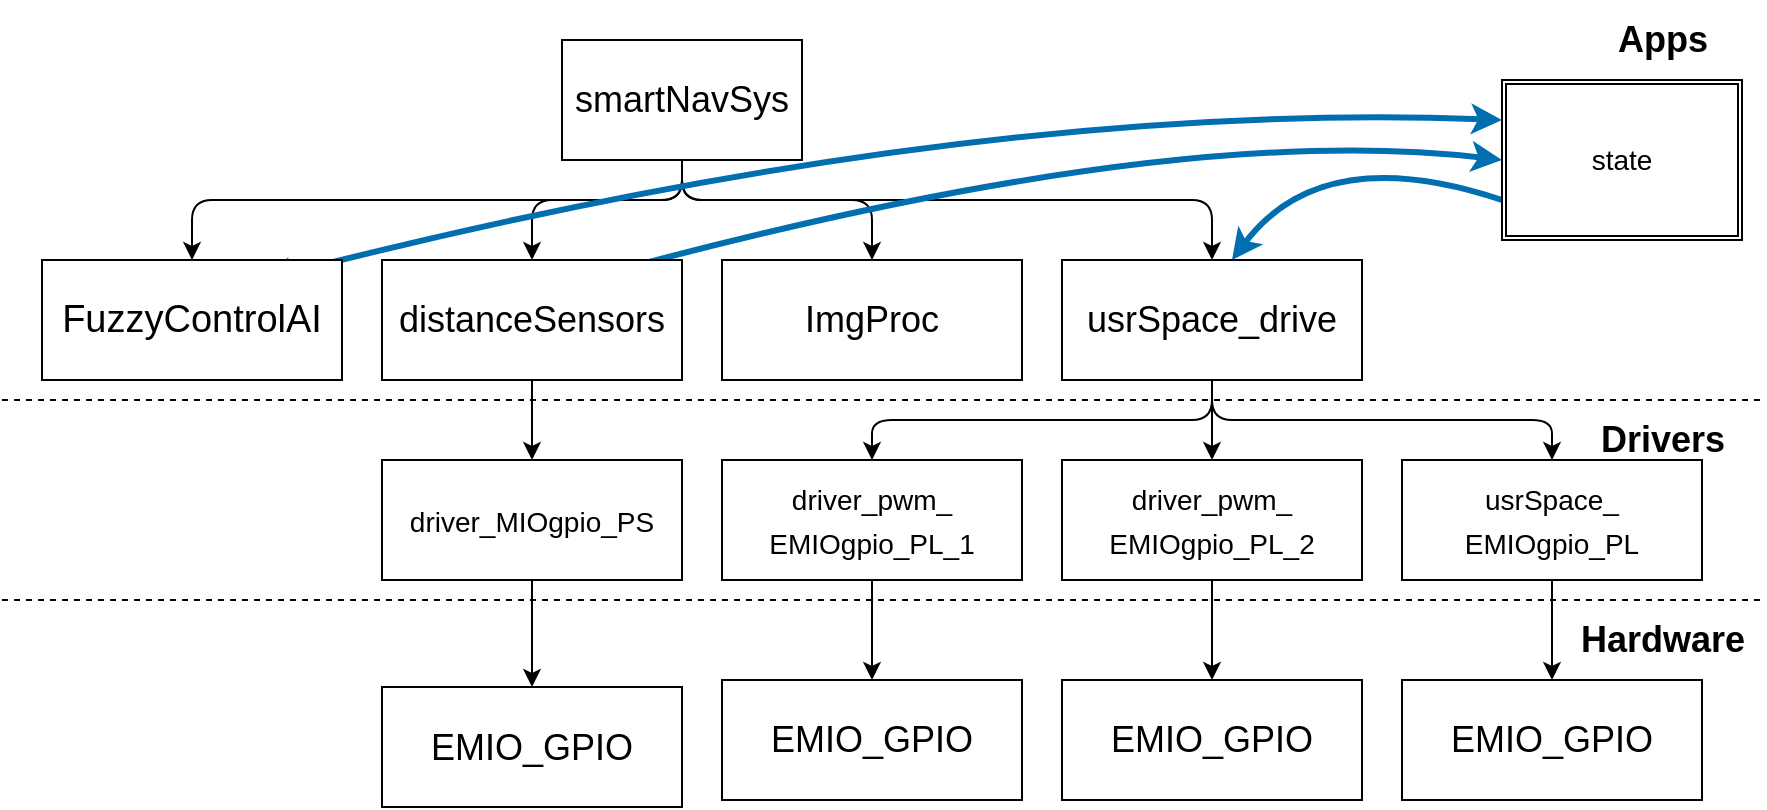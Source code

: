 <mxfile>
    <diagram id="Lh2V6kkWJeTsns9pRhTM" name="Page-1">
        <mxGraphModel dx="1471" dy="1194" grid="1" gridSize="10" guides="1" tooltips="1" connect="1" arrows="1" fold="1" page="1" pageScale="1" pageWidth="500" pageHeight="500" math="0" shadow="0">
            <root>
                <mxCell id="0"/>
                <mxCell id="1" parent="0"/>
                <mxCell id="11" style="edgeStyle=orthogonalEdgeStyle;html=1;entryX=0.5;entryY=0;entryDx=0;entryDy=0;rounded=1;" edge="1" parent="1" target="45">
                    <mxGeometry relative="1" as="geometry">
                        <mxPoint x="340" y="80" as="sourcePoint"/>
                        <mxPoint x="100" y="180" as="targetPoint"/>
                        <Array as="points">
                            <mxPoint x="340" y="140"/>
                            <mxPoint x="95" y="140"/>
                        </Array>
                    </mxGeometry>
                </mxCell>
                <mxCell id="12" style="edgeStyle=orthogonalEdgeStyle;rounded=1;html=1;entryX=0.5;entryY=0;entryDx=0;entryDy=0;" edge="1" parent="1" target="47">
                    <mxGeometry relative="1" as="geometry">
                        <mxPoint x="340" y="80" as="sourcePoint"/>
                        <mxPoint x="420" y="180" as="targetPoint"/>
                        <Array as="points">
                            <mxPoint x="340" y="140"/>
                            <mxPoint x="435" y="140"/>
                        </Array>
                    </mxGeometry>
                </mxCell>
                <mxCell id="13" style="edgeStyle=orthogonalEdgeStyle;rounded=1;html=1;entryX=0.5;entryY=0;entryDx=0;entryDy=0;" edge="1" parent="1" target="46">
                    <mxGeometry relative="1" as="geometry">
                        <mxPoint x="340" y="80" as="sourcePoint"/>
                        <mxPoint x="260" y="180.0" as="targetPoint"/>
                        <Array as="points">
                            <mxPoint x="340" y="140"/>
                            <mxPoint x="265" y="140"/>
                        </Array>
                    </mxGeometry>
                </mxCell>
                <mxCell id="14" style="edgeStyle=orthogonalEdgeStyle;rounded=1;html=1;exitX=0.5;exitY=1;exitDx=0;exitDy=0;entryX=0.5;entryY=0;entryDx=0;entryDy=0;" edge="1" parent="1" source="44" target="48">
                    <mxGeometry relative="1" as="geometry">
                        <mxPoint x="340" y="80" as="sourcePoint"/>
                        <mxPoint x="580.029" y="170" as="targetPoint"/>
                        <Array as="points">
                            <mxPoint x="340" y="140"/>
                            <mxPoint x="605" y="140"/>
                        </Array>
                    </mxGeometry>
                </mxCell>
                <mxCell id="30" style="edgeStyle=none;curved=1;html=1;exitX=0.75;exitY=0;exitDx=0;exitDy=0;entryX=0;entryY=0.25;entryDx=0;entryDy=0;startArrow=classic;startFill=1;elbow=vertical;fillColor=#1ba1e2;strokeColor=#006EAF;strokeWidth=3;" edge="1" parent="1" target="28">
                    <mxGeometry relative="1" as="geometry">
                        <mxPoint x="130" y="180" as="sourcePoint"/>
                        <Array as="points">
                            <mxPoint x="480" y="90"/>
                        </Array>
                    </mxGeometry>
                </mxCell>
                <mxCell id="29" style="html=1;entryX=0;entryY=0.5;entryDx=0;entryDy=0;startArrow=none;startFill=0;elbow=vertical;exitX=0.75;exitY=0;exitDx=0;exitDy=0;curved=1;fillColor=#1ba1e2;strokeColor=#006EAF;strokeWidth=3;" edge="1" parent="1" target="28">
                    <mxGeometry relative="1" as="geometry">
                        <mxPoint x="290" y="180.0" as="sourcePoint"/>
                        <Array as="points">
                            <mxPoint x="580" y="100"/>
                        </Array>
                    </mxGeometry>
                </mxCell>
                <mxCell id="34" style="edgeStyle=none;curved=1;html=1;fontSize=11;startArrow=none;startFill=0;strokeWidth=1;elbow=vertical;exitX=0.5;exitY=1;exitDx=0;exitDy=0;" edge="1" parent="1" source="48" target="54">
                    <mxGeometry relative="1" as="geometry">
                        <mxPoint x="583.462" y="250" as="sourcePoint"/>
                    </mxGeometry>
                </mxCell>
                <mxCell id="36" style="edgeStyle=orthogonalEdgeStyle;html=1;fontSize=11;startArrow=none;startFill=0;strokeWidth=1;elbow=vertical;exitX=0.5;exitY=1;exitDx=0;exitDy=0;entryX=0.5;entryY=0;entryDx=0;entryDy=0;" edge="1" parent="1" source="48" target="57">
                    <mxGeometry relative="1" as="geometry">
                        <mxPoint x="580.029" y="250" as="sourcePoint"/>
                        <Array as="points">
                            <mxPoint x="605" y="250"/>
                            <mxPoint x="775" y="250"/>
                        </Array>
                    </mxGeometry>
                </mxCell>
                <mxCell id="43" style="html=1;exitX=0.75;exitY=0;exitDx=0;exitDy=0;entryX=0;entryY=0.75;entryDx=0;entryDy=0;fontSize=18;startArrow=classic;startFill=1;strokeWidth=3;curved=1;fillColor=#1ba1e2;strokeColor=#006EAF;endArrow=none;endFill=0;" edge="1" parent="1" target="28">
                    <mxGeometry relative="1" as="geometry">
                        <mxPoint x="615" y="170" as="sourcePoint"/>
                        <Array as="points">
                            <mxPoint x="660" y="110"/>
                        </Array>
                    </mxGeometry>
                </mxCell>
                <mxCell id="21" value="" style="endArrow=none;dashed=1;html=1;rounded=1;" edge="1" parent="1">
                    <mxGeometry width="50" height="50" relative="1" as="geometry">
                        <mxPoint y="340" as="sourcePoint"/>
                        <mxPoint x="880" y="340" as="targetPoint"/>
                    </mxGeometry>
                </mxCell>
                <mxCell id="22" value="&lt;font style=&quot;font-size: 18px;&quot;&gt;Drivers&lt;/font&gt;" style="text;strokeColor=none;fillColor=none;html=1;fontSize=18;fontStyle=1;verticalAlign=middle;align=center;" vertex="1" parent="1">
                    <mxGeometry x="780" y="240" width="100" height="40" as="geometry"/>
                </mxCell>
                <mxCell id="23" value="Apps" style="text;strokeColor=none;fillColor=none;html=1;fontSize=18;fontStyle=1;verticalAlign=middle;align=center;" vertex="1" parent="1">
                    <mxGeometry x="780" y="40" width="100" height="40" as="geometry"/>
                </mxCell>
                <mxCell id="26" value="Hardware" style="text;strokeColor=none;fillColor=none;html=1;fontSize=18;fontStyle=1;verticalAlign=middle;align=center;" vertex="1" parent="1">
                    <mxGeometry x="780" y="340" width="100" height="40" as="geometry"/>
                </mxCell>
                <mxCell id="27" value="" style="endArrow=none;dashed=1;html=1;rounded=1;" edge="1" parent="1">
                    <mxGeometry width="50" height="50" relative="1" as="geometry">
                        <mxPoint y="240" as="sourcePoint"/>
                        <mxPoint x="880" y="240" as="targetPoint"/>
                    </mxGeometry>
                </mxCell>
                <mxCell id="28" value="&lt;font style=&quot;font-size: 14px&quot;&gt;state&lt;/font&gt;" style="shape=ext;double=1;rounded=0;whiteSpace=wrap;html=1;" vertex="1" parent="1">
                    <mxGeometry x="750" y="80" width="120" height="80" as="geometry"/>
                </mxCell>
                <mxCell id="44" value="&lt;span&gt;&lt;font style=&quot;font-size: 18px&quot;&gt;smartNavSys&lt;/font&gt;&lt;/span&gt;" style="rounded=0;whiteSpace=wrap;html=1;fontSize=14;" vertex="1" parent="1">
                    <mxGeometry x="280" y="60" width="120" height="60" as="geometry"/>
                </mxCell>
                <mxCell id="45" value="&lt;span style=&quot;font-size: 19px&quot;&gt;FuzzyControlAI&lt;/span&gt;" style="rounded=0;whiteSpace=wrap;html=1;fontSize=18;" vertex="1" parent="1">
                    <mxGeometry x="20" y="170" width="150" height="60" as="geometry"/>
                </mxCell>
                <mxCell id="53" style="edgeStyle=none;curved=1;html=1;fontSize=14;startArrow=none;startFill=0;endArrow=classic;endFill=1;strokeWidth=1;" edge="1" parent="1" source="46" target="49">
                    <mxGeometry relative="1" as="geometry"/>
                </mxCell>
                <mxCell id="46" value="&lt;span&gt;distanceSensors&lt;/span&gt;" style="rounded=0;whiteSpace=wrap;html=1;fontSize=18;" vertex="1" parent="1">
                    <mxGeometry x="190" y="170" width="150" height="60" as="geometry"/>
                </mxCell>
                <mxCell id="47" value="&lt;span&gt;ImgProc&lt;/span&gt;" style="rounded=0;whiteSpace=wrap;html=1;fontSize=18;" vertex="1" parent="1">
                    <mxGeometry x="360" y="170" width="150" height="60" as="geometry"/>
                </mxCell>
                <mxCell id="48" value="&lt;span&gt;usrSpace_drive&lt;/span&gt;" style="rounded=0;whiteSpace=wrap;html=1;fontSize=18;" vertex="1" parent="1">
                    <mxGeometry x="530" y="170" width="150" height="60" as="geometry"/>
                </mxCell>
                <mxCell id="65" style="edgeStyle=none;curved=1;html=1;fontSize=18;startArrow=none;startFill=0;endArrow=classic;endFill=1;strokeWidth=1;" edge="1" parent="1" source="49" target="64">
                    <mxGeometry relative="1" as="geometry"/>
                </mxCell>
                <mxCell id="49" value="&lt;span style=&quot;font-size: 14px&quot;&gt;driver_&lt;/span&gt;&lt;span style=&quot;font-size: 14px&quot;&gt;MIOgpio_PS&lt;/span&gt;" style="rounded=0;whiteSpace=wrap;html=1;fontSize=18;" vertex="1" parent="1">
                    <mxGeometry x="190" y="270" width="150" height="60" as="geometry"/>
                </mxCell>
                <mxCell id="62" style="edgeStyle=none;curved=1;html=1;entryX=0.5;entryY=0;entryDx=0;entryDy=0;fontSize=18;startArrow=none;startFill=0;endArrow=classic;endFill=1;strokeWidth=1;" edge="1" parent="1" source="54" target="60">
                    <mxGeometry relative="1" as="geometry"/>
                </mxCell>
                <mxCell id="54" value="&lt;span style=&quot;font-size: 14px&quot;&gt;driver_pwm_&lt;/span&gt;&lt;br style=&quot;font-size: 14px&quot;&gt;&lt;span style=&quot;font-size: 14px&quot;&gt;EMIOgpio_PL_2&lt;/span&gt;" style="rounded=0;whiteSpace=wrap;html=1;fontSize=18;" vertex="1" parent="1">
                    <mxGeometry x="530" y="270" width="150" height="60" as="geometry"/>
                </mxCell>
                <mxCell id="63" style="edgeStyle=none;curved=1;html=1;entryX=0.5;entryY=0;entryDx=0;entryDy=0;fontSize=18;startArrow=none;startFill=0;endArrow=classic;endFill=1;strokeWidth=1;" edge="1" parent="1" source="55" target="61">
                    <mxGeometry relative="1" as="geometry"/>
                </mxCell>
                <mxCell id="55" value="&lt;span style=&quot;font-size: 14px&quot;&gt;driver_pwm_&lt;/span&gt;&lt;br style=&quot;font-size: 14px&quot;&gt;&lt;span style=&quot;font-size: 14px&quot;&gt;EMIOgpio_PL_1&lt;/span&gt;" style="rounded=0;whiteSpace=wrap;html=1;fontSize=18;" vertex="1" parent="1">
                    <mxGeometry x="360" y="270" width="150" height="60" as="geometry"/>
                </mxCell>
                <mxCell id="56" value="" style="edgeStyle=orthogonalEdgeStyle;html=1;entryX=0.5;entryY=0;entryDx=0;entryDy=0;fontSize=11;startArrow=none;startFill=0;strokeWidth=1;elbow=vertical;exitX=0.5;exitY=1;exitDx=0;exitDy=0;endArrow=classic;endFill=1;" edge="1" parent="1" source="48" target="55">
                    <mxGeometry relative="1" as="geometry">
                        <mxPoint x="605" y="230.0" as="sourcePoint"/>
                        <mxPoint x="420" y="340.0" as="targetPoint"/>
                        <Array as="points">
                            <mxPoint x="605" y="250"/>
                        </Array>
                    </mxGeometry>
                </mxCell>
                <mxCell id="59" style="edgeStyle=none;curved=1;html=1;fontSize=18;startArrow=none;startFill=0;endArrow=classic;endFill=1;strokeWidth=1;" edge="1" parent="1" source="57" target="58">
                    <mxGeometry relative="1" as="geometry"/>
                </mxCell>
                <mxCell id="57" value="&lt;span style=&quot;font-size: 14px&quot;&gt;usrSpace_&lt;br&gt;&lt;/span&gt;&lt;span style=&quot;font-size: 14px&quot;&gt;EMIOgpio_PL&lt;/span&gt;" style="rounded=0;whiteSpace=wrap;html=1;fontSize=18;" vertex="1" parent="1">
                    <mxGeometry x="700" y="270" width="150" height="60" as="geometry"/>
                </mxCell>
                <mxCell id="58" value="&lt;font style=&quot;font-size: 18px&quot;&gt;EMIO_GPIO&lt;/font&gt;" style="rounded=0;whiteSpace=wrap;html=1;fontSize=18;" vertex="1" parent="1">
                    <mxGeometry x="700" y="380" width="150" height="60" as="geometry"/>
                </mxCell>
                <mxCell id="60" value="&lt;font style=&quot;font-size: 18px&quot;&gt;EMIO_GPIO&lt;/font&gt;" style="rounded=0;whiteSpace=wrap;html=1;fontSize=18;" vertex="1" parent="1">
                    <mxGeometry x="530" y="380" width="150" height="60" as="geometry"/>
                </mxCell>
                <mxCell id="61" value="&lt;font style=&quot;font-size: 18px&quot;&gt;EMIO_GPIO&lt;/font&gt;" style="rounded=0;whiteSpace=wrap;html=1;fontSize=18;" vertex="1" parent="1">
                    <mxGeometry x="360" y="380" width="150" height="60" as="geometry"/>
                </mxCell>
                <mxCell id="64" value="&lt;font style=&quot;font-size: 18px&quot;&gt;EMIO_GPIO&lt;/font&gt;" style="rounded=0;whiteSpace=wrap;html=1;fontSize=18;" vertex="1" parent="1">
                    <mxGeometry x="190" y="383.5" width="150" height="60" as="geometry"/>
                </mxCell>
            </root>
        </mxGraphModel>
    </diagram>
</mxfile>